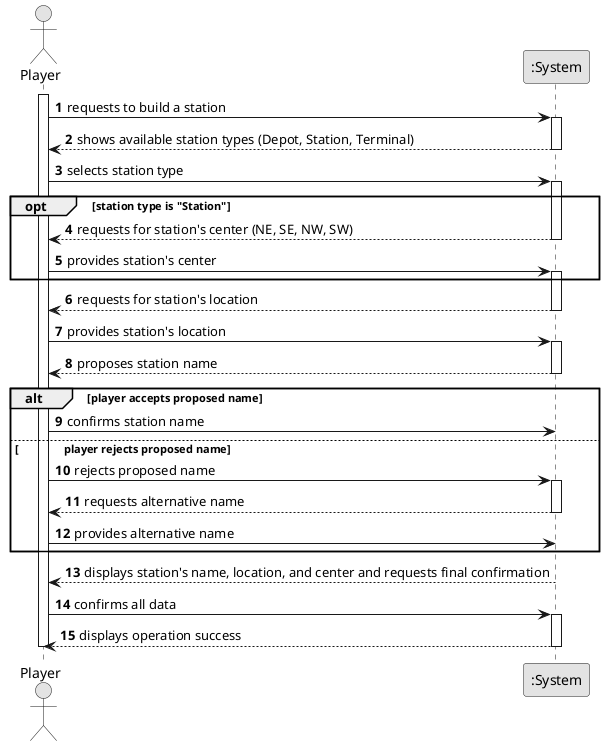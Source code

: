 @startuml
     skinparam monochrome true
     skinparam packageStyle rectangle
     skinparam shadowing false

     autonumber

     actor "Player" as Player
     participant ":System" as System

     activate Player

         Player -> System : requests to build a station
         activate System

             System --> Player : shows available station types (Depot, Station, Terminal)
         deactivate System

         Player -> System : selects station type
         activate System

             opt station type is "Station"
                 System --> Player : requests for station's center (NE, SE, NW, SW)
                 deactivate System

                 Player -> System : provides station's center
                 activate System
             end

             System --> Player : requests for station's location
         deactivate System

         Player -> System : provides station's location
         activate System

             System --> Player : proposes station name
         deactivate System

         alt player accepts proposed name
             Player -> System : confirms station name
         else \t \t player rejects proposed name
             Player -> System : rejects proposed name
             activate System

                 System --> Player : requests alternative name
             deactivate System

             Player -> System : provides alternative name
         end

         activate System

             System --> Player : displays station's name, location, and center and requests final confirmation
         deactivate System

         Player -> System : confirms all data
         activate System

             System --> Player : displays operation success
         deactivate System

     deactivate Player
     @enduml